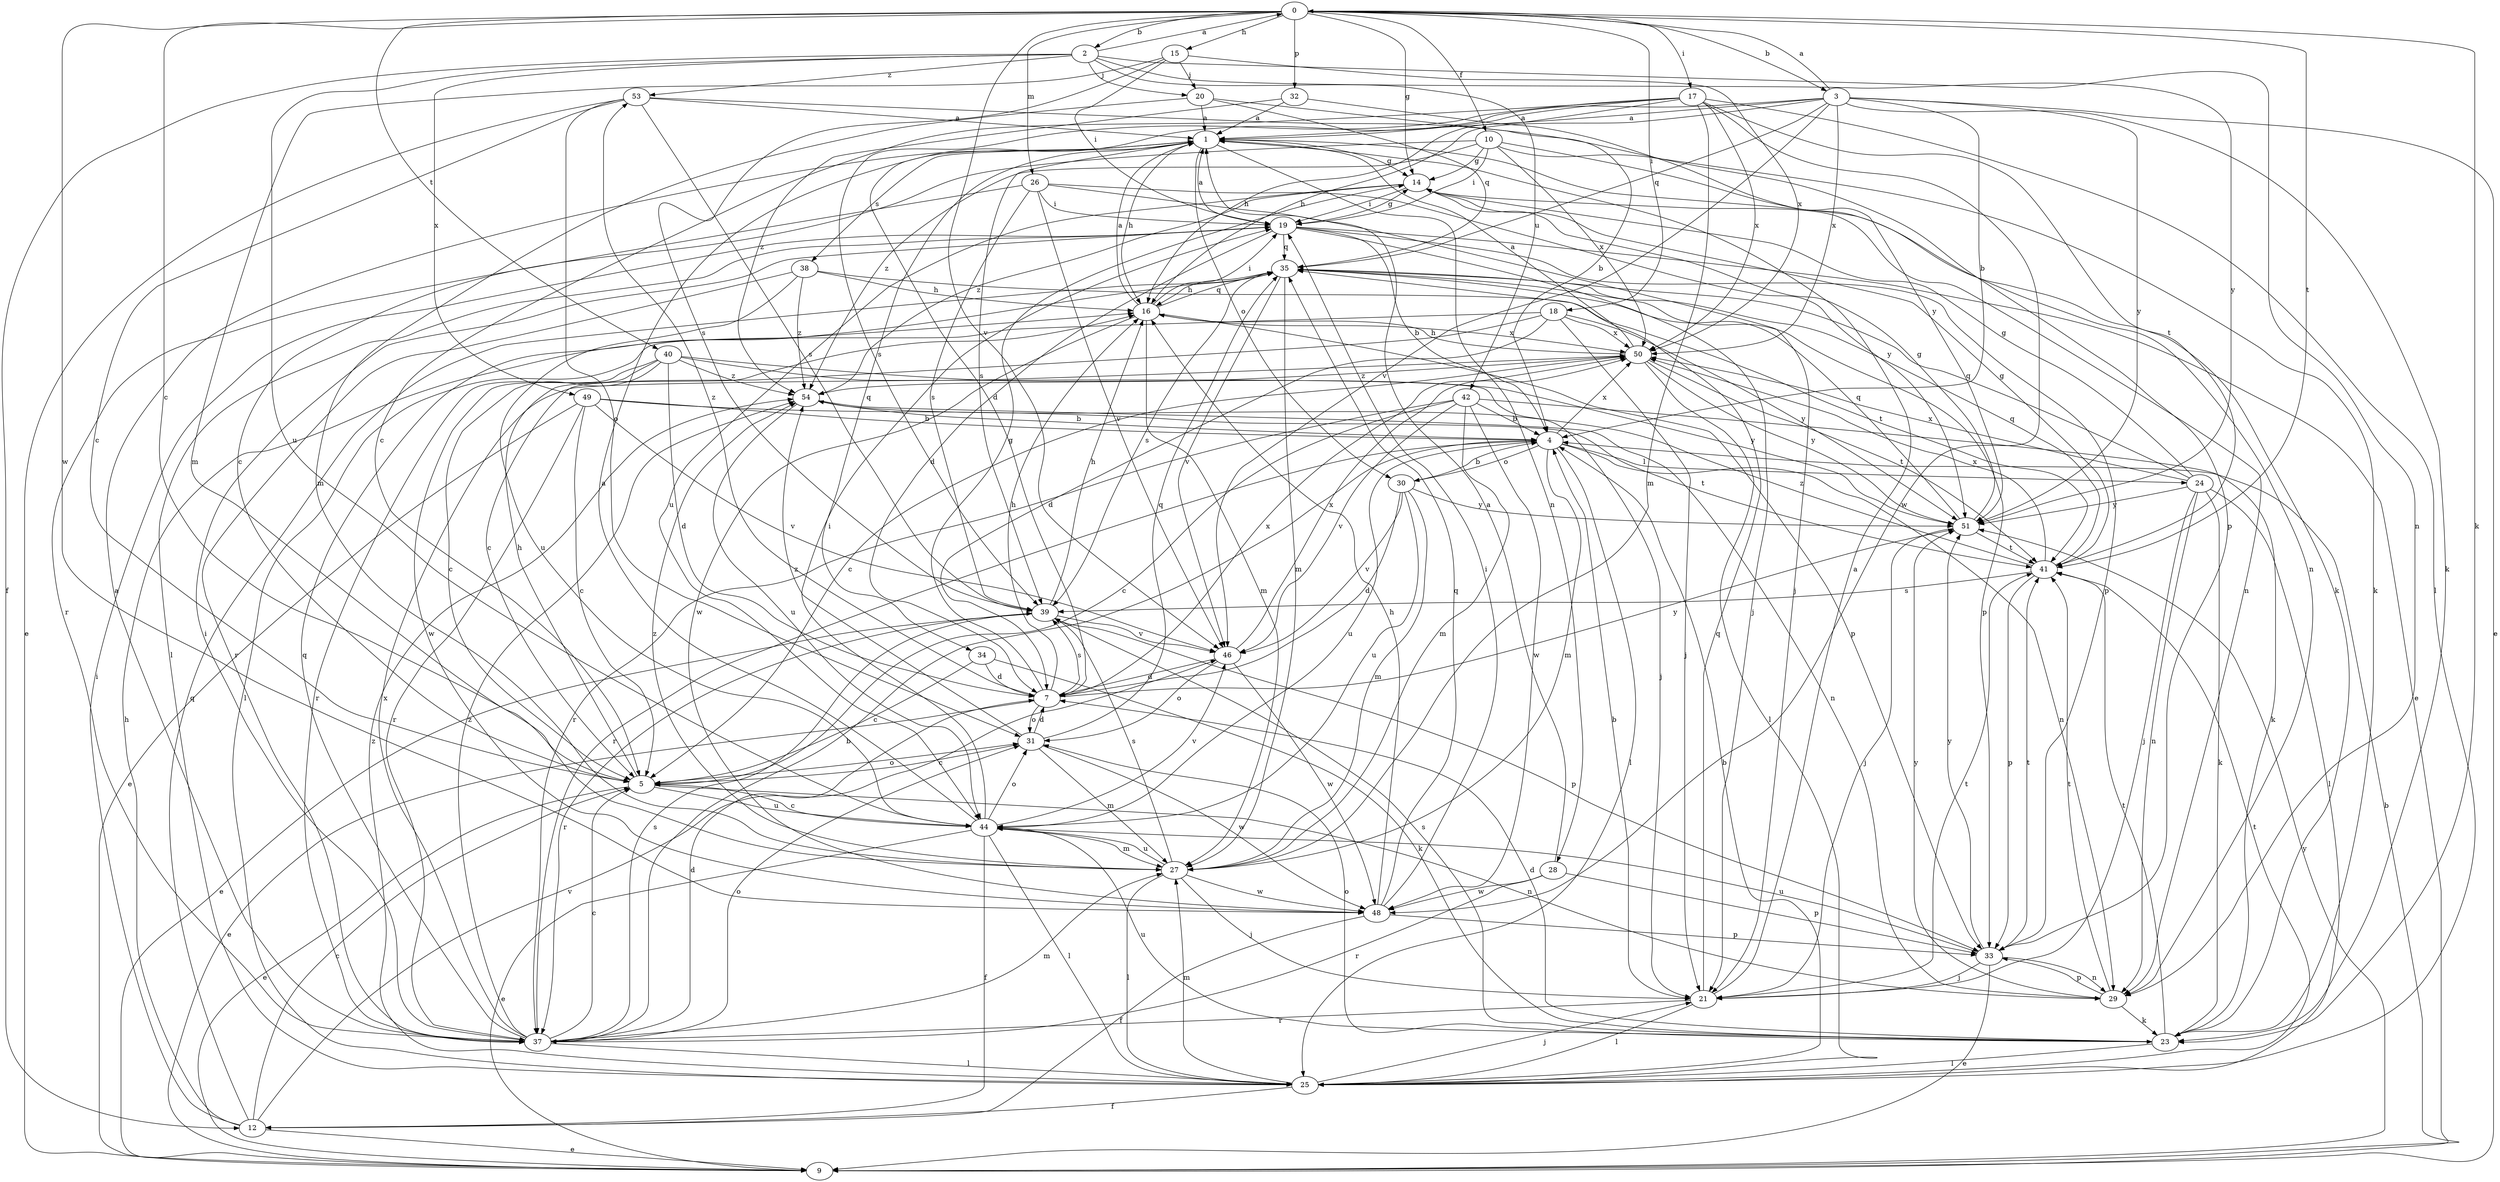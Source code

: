 strict digraph  {
0;
1;
2;
3;
4;
5;
7;
9;
10;
12;
14;
15;
16;
17;
18;
19;
20;
21;
23;
24;
25;
26;
27;
28;
29;
30;
31;
32;
33;
34;
35;
37;
38;
39;
40;
41;
42;
44;
46;
48;
49;
50;
51;
53;
54;
0 -> 2  [label=b];
0 -> 3  [label=b];
0 -> 5  [label=c];
0 -> 10  [label=f];
0 -> 14  [label=g];
0 -> 15  [label=h];
0 -> 17  [label=i];
0 -> 18  [label=i];
0 -> 23  [label=k];
0 -> 26  [label=m];
0 -> 32  [label=p];
0 -> 40  [label=t];
0 -> 41  [label=t];
0 -> 46  [label=v];
0 -> 48  [label=w];
1 -> 14  [label=g];
1 -> 16  [label=h];
1 -> 23  [label=k];
1 -> 28  [label=n];
1 -> 30  [label=o];
1 -> 34  [label=q];
1 -> 38  [label=s];
1 -> 39  [label=s];
2 -> 0  [label=a];
2 -> 12  [label=f];
2 -> 20  [label=j];
2 -> 29  [label=n];
2 -> 42  [label=u];
2 -> 44  [label=u];
2 -> 49  [label=x];
2 -> 51  [label=y];
2 -> 53  [label=z];
3 -> 0  [label=a];
3 -> 1  [label=a];
3 -> 4  [label=b];
3 -> 7  [label=d];
3 -> 9  [label=e];
3 -> 16  [label=h];
3 -> 23  [label=k];
3 -> 35  [label=q];
3 -> 46  [label=v];
3 -> 50  [label=x];
3 -> 51  [label=y];
4 -> 24  [label=l];
4 -> 25  [label=l];
4 -> 27  [label=m];
4 -> 29  [label=n];
4 -> 30  [label=o];
4 -> 37  [label=r];
4 -> 44  [label=u];
4 -> 50  [label=x];
5 -> 9  [label=e];
5 -> 16  [label=h];
5 -> 29  [label=n];
5 -> 31  [label=o];
5 -> 44  [label=u];
7 -> 9  [label=e];
7 -> 14  [label=g];
7 -> 16  [label=h];
7 -> 31  [label=o];
7 -> 39  [label=s];
7 -> 50  [label=x];
7 -> 51  [label=y];
7 -> 53  [label=z];
9 -> 4  [label=b];
9 -> 51  [label=y];
10 -> 5  [label=c];
10 -> 14  [label=g];
10 -> 19  [label=i];
10 -> 23  [label=k];
10 -> 29  [label=n];
10 -> 50  [label=x];
10 -> 54  [label=z];
12 -> 5  [label=c];
12 -> 9  [label=e];
12 -> 16  [label=h];
12 -> 19  [label=i];
12 -> 35  [label=q];
12 -> 46  [label=v];
14 -> 19  [label=i];
14 -> 29  [label=n];
14 -> 44  [label=u];
14 -> 54  [label=z];
15 -> 19  [label=i];
15 -> 20  [label=j];
15 -> 27  [label=m];
15 -> 39  [label=s];
15 -> 50  [label=x];
16 -> 1  [label=a];
16 -> 19  [label=i];
16 -> 27  [label=m];
16 -> 33  [label=p];
16 -> 35  [label=q];
16 -> 48  [label=w];
16 -> 50  [label=x];
17 -> 1  [label=a];
17 -> 5  [label=c];
17 -> 16  [label=h];
17 -> 25  [label=l];
17 -> 27  [label=m];
17 -> 39  [label=s];
17 -> 41  [label=t];
17 -> 48  [label=w];
17 -> 50  [label=x];
18 -> 5  [label=c];
18 -> 7  [label=d];
18 -> 21  [label=j];
18 -> 25  [label=l];
18 -> 50  [label=x];
18 -> 51  [label=y];
19 -> 1  [label=a];
19 -> 4  [label=b];
19 -> 7  [label=d];
19 -> 9  [label=e];
19 -> 14  [label=g];
19 -> 21  [label=j];
19 -> 25  [label=l];
19 -> 33  [label=p];
19 -> 35  [label=q];
20 -> 1  [label=a];
20 -> 4  [label=b];
20 -> 27  [label=m];
20 -> 35  [label=q];
21 -> 1  [label=a];
21 -> 4  [label=b];
21 -> 25  [label=l];
21 -> 35  [label=q];
21 -> 37  [label=r];
21 -> 41  [label=t];
23 -> 7  [label=d];
23 -> 25  [label=l];
23 -> 31  [label=o];
23 -> 39  [label=s];
23 -> 41  [label=t];
23 -> 44  [label=u];
24 -> 14  [label=g];
24 -> 21  [label=j];
24 -> 23  [label=k];
24 -> 25  [label=l];
24 -> 29  [label=n];
24 -> 35  [label=q];
24 -> 50  [label=x];
24 -> 51  [label=y];
25 -> 4  [label=b];
25 -> 12  [label=f];
25 -> 21  [label=j];
25 -> 27  [label=m];
25 -> 41  [label=t];
25 -> 54  [label=z];
26 -> 19  [label=i];
26 -> 21  [label=j];
26 -> 37  [label=r];
26 -> 39  [label=s];
26 -> 46  [label=v];
26 -> 51  [label=y];
27 -> 21  [label=j];
27 -> 25  [label=l];
27 -> 39  [label=s];
27 -> 44  [label=u];
27 -> 48  [label=w];
27 -> 54  [label=z];
28 -> 1  [label=a];
28 -> 33  [label=p];
28 -> 37  [label=r];
28 -> 48  [label=w];
29 -> 23  [label=k];
29 -> 33  [label=p];
29 -> 41  [label=t];
29 -> 51  [label=y];
30 -> 4  [label=b];
30 -> 7  [label=d];
30 -> 27  [label=m];
30 -> 44  [label=u];
30 -> 46  [label=v];
30 -> 51  [label=y];
31 -> 5  [label=c];
31 -> 7  [label=d];
31 -> 27  [label=m];
31 -> 35  [label=q];
31 -> 48  [label=w];
31 -> 54  [label=z];
32 -> 1  [label=a];
32 -> 51  [label=y];
32 -> 54  [label=z];
33 -> 9  [label=e];
33 -> 21  [label=j];
33 -> 29  [label=n];
33 -> 41  [label=t];
33 -> 44  [label=u];
33 -> 51  [label=y];
34 -> 5  [label=c];
34 -> 7  [label=d];
34 -> 23  [label=k];
35 -> 16  [label=h];
35 -> 27  [label=m];
35 -> 33  [label=p];
35 -> 39  [label=s];
35 -> 46  [label=v];
37 -> 1  [label=a];
37 -> 4  [label=b];
37 -> 5  [label=c];
37 -> 7  [label=d];
37 -> 19  [label=i];
37 -> 25  [label=l];
37 -> 27  [label=m];
37 -> 31  [label=o];
37 -> 35  [label=q];
37 -> 39  [label=s];
37 -> 50  [label=x];
37 -> 54  [label=z];
38 -> 16  [label=h];
38 -> 37  [label=r];
38 -> 41  [label=t];
38 -> 44  [label=u];
38 -> 54  [label=z];
39 -> 9  [label=e];
39 -> 16  [label=h];
39 -> 33  [label=p];
39 -> 37  [label=r];
39 -> 46  [label=v];
40 -> 5  [label=c];
40 -> 7  [label=d];
40 -> 21  [label=j];
40 -> 37  [label=r];
40 -> 48  [label=w];
40 -> 51  [label=y];
40 -> 54  [label=z];
41 -> 14  [label=g];
41 -> 33  [label=p];
41 -> 35  [label=q];
41 -> 39  [label=s];
41 -> 50  [label=x];
41 -> 54  [label=z];
42 -> 4  [label=b];
42 -> 5  [label=c];
42 -> 23  [label=k];
42 -> 27  [label=m];
42 -> 37  [label=r];
42 -> 46  [label=v];
42 -> 48  [label=w];
44 -> 1  [label=a];
44 -> 5  [label=c];
44 -> 9  [label=e];
44 -> 12  [label=f];
44 -> 19  [label=i];
44 -> 25  [label=l];
44 -> 27  [label=m];
44 -> 31  [label=o];
44 -> 46  [label=v];
46 -> 7  [label=d];
46 -> 31  [label=o];
46 -> 48  [label=w];
46 -> 50  [label=x];
48 -> 12  [label=f];
48 -> 16  [label=h];
48 -> 19  [label=i];
48 -> 33  [label=p];
48 -> 35  [label=q];
49 -> 4  [label=b];
49 -> 5  [label=c];
49 -> 9  [label=e];
49 -> 37  [label=r];
49 -> 41  [label=t];
49 -> 46  [label=v];
50 -> 1  [label=a];
50 -> 5  [label=c];
50 -> 16  [label=h];
50 -> 25  [label=l];
50 -> 41  [label=t];
50 -> 51  [label=y];
50 -> 54  [label=z];
51 -> 14  [label=g];
51 -> 21  [label=j];
51 -> 35  [label=q];
51 -> 41  [label=t];
53 -> 1  [label=a];
53 -> 5  [label=c];
53 -> 9  [label=e];
53 -> 31  [label=o];
53 -> 33  [label=p];
53 -> 39  [label=s];
54 -> 4  [label=b];
54 -> 29  [label=n];
54 -> 44  [label=u];
}
